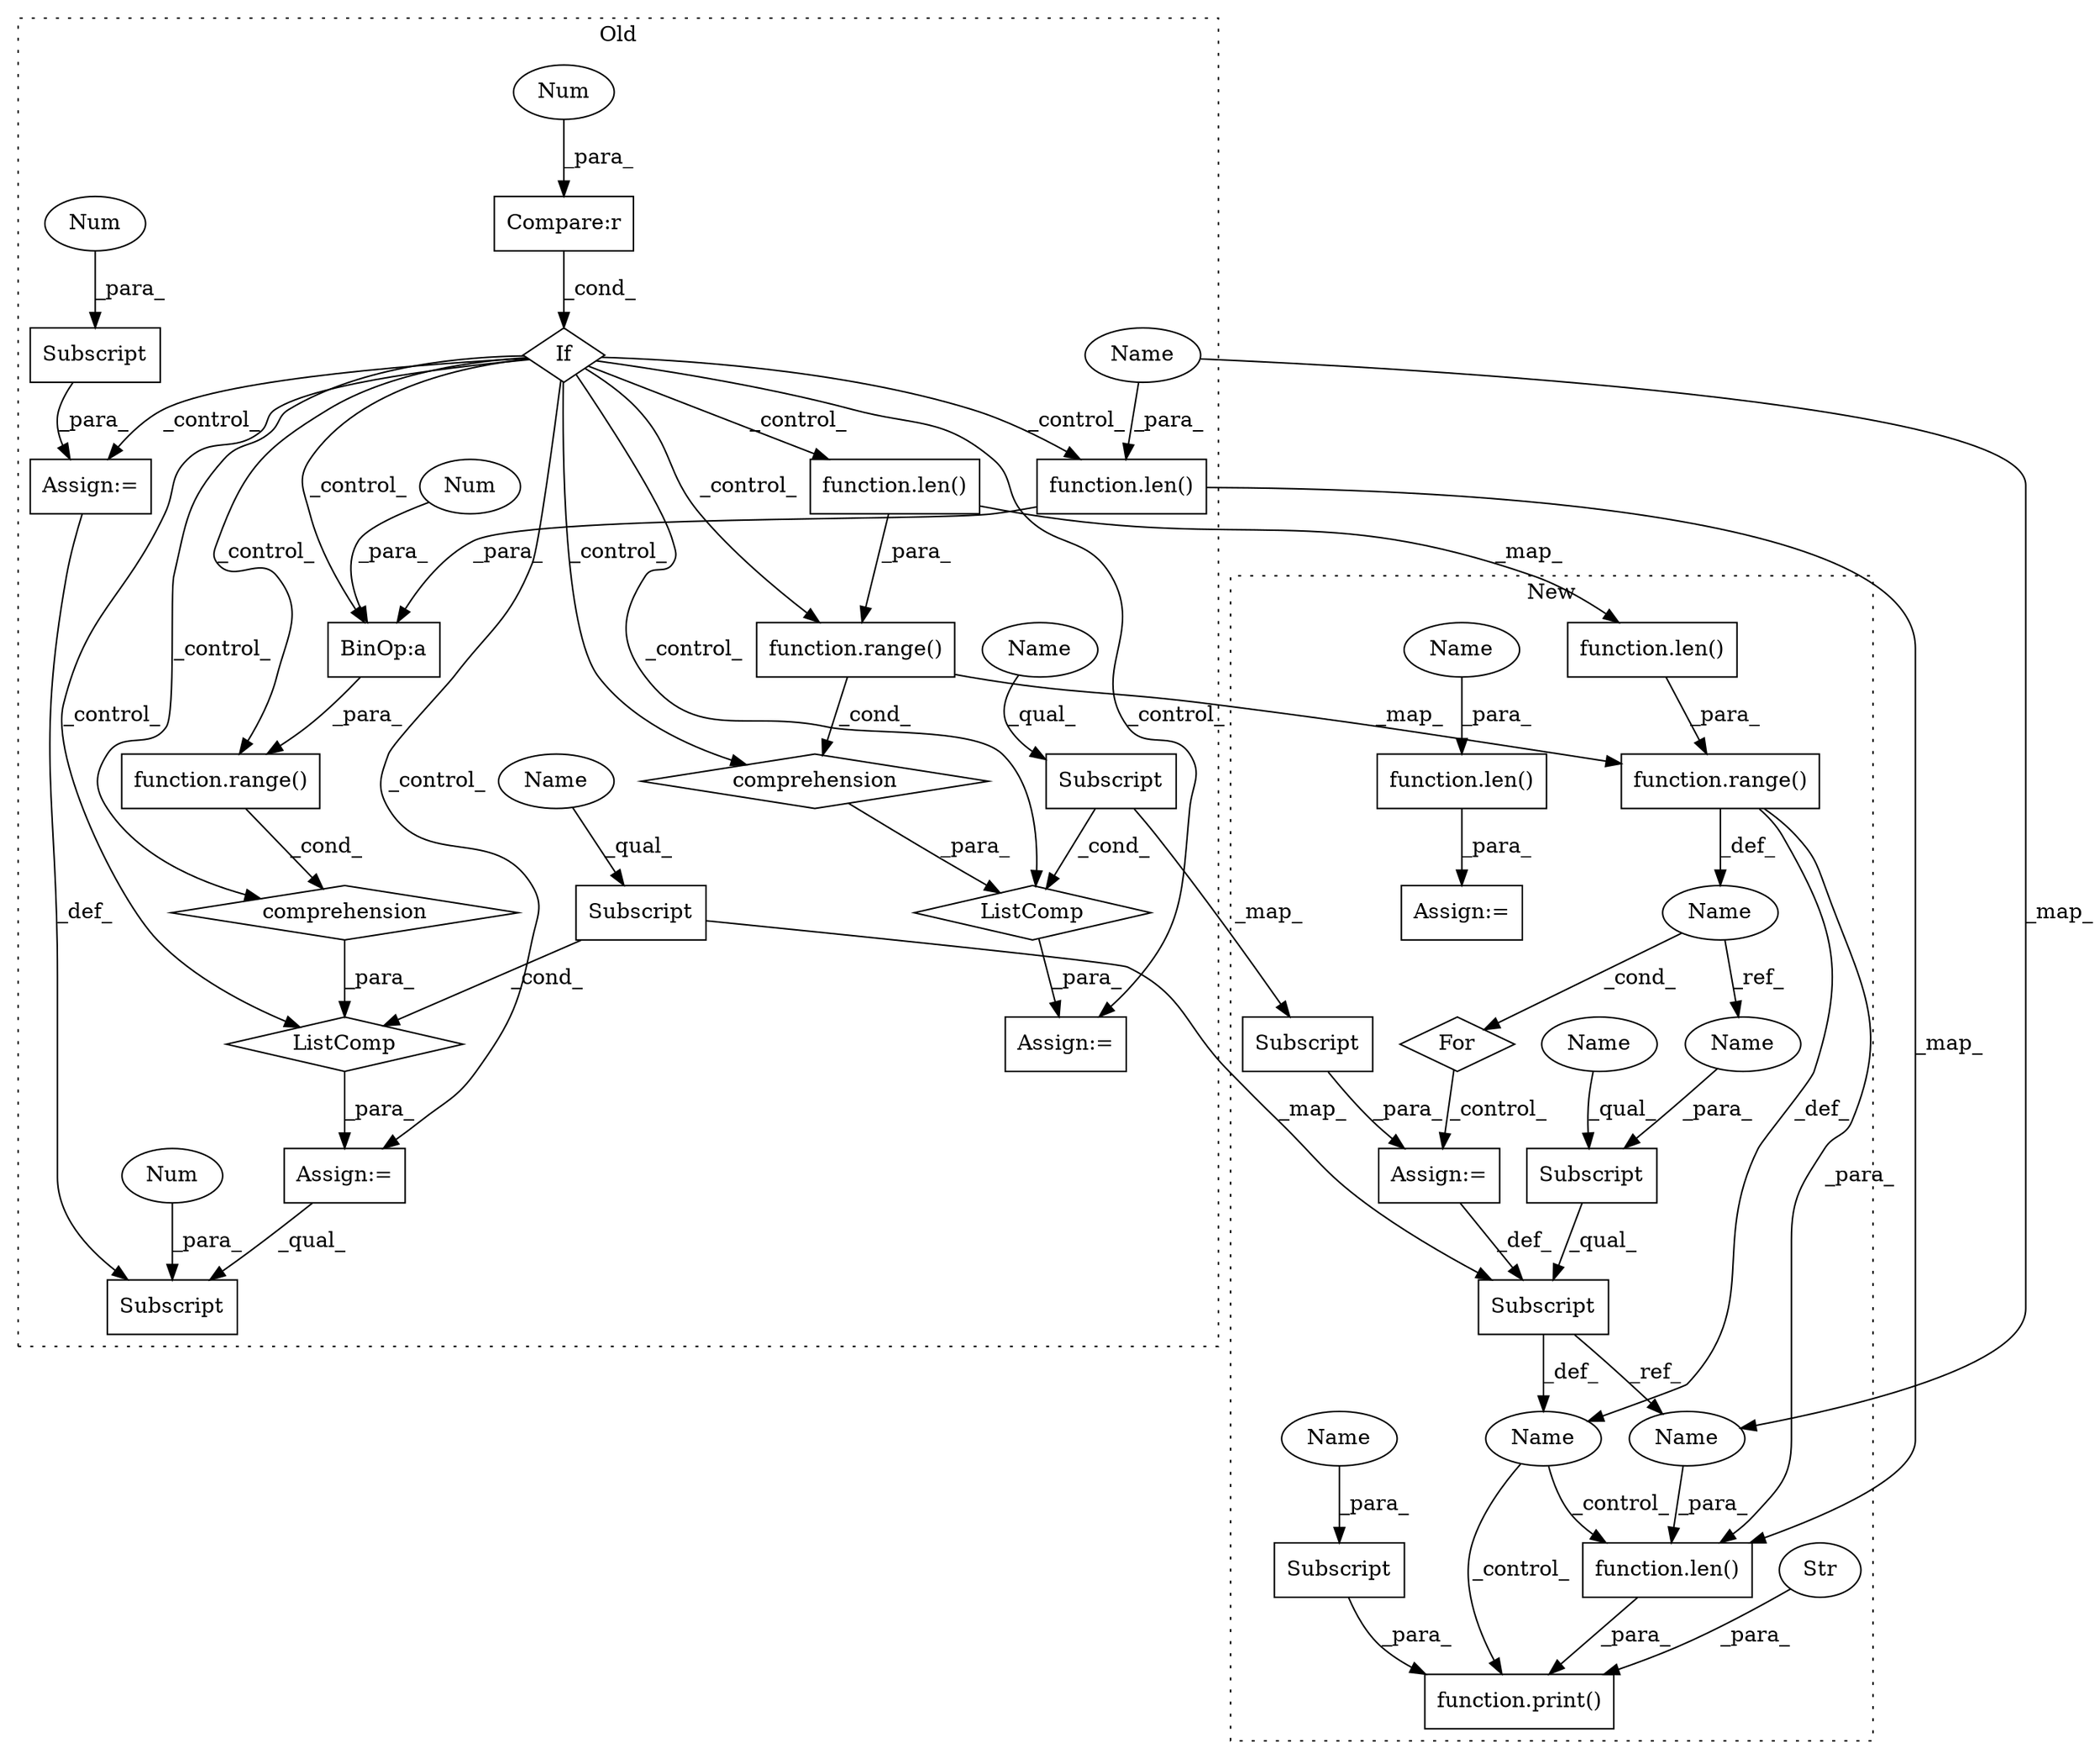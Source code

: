 digraph G {
subgraph cluster0 {
1 [label="ListComp" a="106" s="2216" l="33" shape="diamond"];
3 [label="comprehension" a="45" s="2223" l="3" shape="diamond"];
5 [label="Assign:=" a="68" s="2213" l="3" shape="box"];
6 [label="If" a="96" s="2058" l="3" shape="diamond"];
7 [label="BinOp:a" a="82" s="2134" l="3" shape="box"];
8 [label="Assign:=" a="68" s="2165" l="3" shape="box"];
9 [label="Assign:=" a="68" s="2100" l="3" shape="box"];
10 [label="Num" a="76" s="2137" l="1" shape="ellipse"];
12 [label="Subscript" a="63" s="2217,0" l="5,0" shape="box"];
13 [label="Subscript" a="63" s="2104,0" l="5,0" shape="box"];
15 [label="Compare:r" a="40" s="2061" l="17" shape="box"];
16 [label="Subscript" a="63" s="2168,0" l="6,0" shape="box"];
17 [label="function.len()" a="75" s="2238,2246" l="4,1" shape="box"];
20 [label="Subscript" a="63" s="2157,0" l="8,0" shape="box"];
21 [label="function.range()" a="75" s="2119,2138" l="6,1" shape="box"];
23 [label="function.range()" a="75" s="2232,2247" l="6,1" shape="box"];
27 [label="function.len()" a="75" s="2125,2133" l="4,1" shape="box"];
30 [label="ListComp" a="106" s="2103" l="37" shape="diamond"];
31 [label="Num" a="76" s="2171" l="2" shape="ellipse"];
32 [label="Num" a="76" s="2077" l="1" shape="ellipse"];
33 [label="Num" a="76" s="2162" l="2" shape="ellipse"];
36 [label="comprehension" a="45" s="2110" l="3" shape="diamond"];
40 [label="Name" a="87" s="2129" l="4" shape="ellipse"];
42 [label="Name" a="87" s="2104" l="2" shape="ellipse"];
43 [label="Name" a="87" s="2217" l="2" shape="ellipse"];
label = "Old";
style="dotted";
}
subgraph cluster1 {
2 [label="function.print()" a="75" s="2711,2750" l="6,1" shape="box"];
4 [label="Str" a="66" s="2717" l="5" shape="ellipse"];
11 [label="Subscript" a="63" s="2192,0" l="5,0" shape="box"];
14 [label="Subscript" a="63" s="2179,0" l="10,0" shape="box"];
18 [label="function.len()" a="75" s="2151,2159" l="4,1" shape="box"];
19 [label="Subscript" a="63" s="2179,0" l="7,0" shape="box"];
22 [label="function.range()" a="75" s="2145,2160" l="6,1" shape="box"];
24 [label="Subscript" a="63" s="2746,0" l="4,0" shape="box"];
25 [label="Name" a="87" s="2655" l="3" shape="ellipse"];
26 [label="function.len()" a="75" s="2735,2743" l="4,1" shape="box"];
28 [label="Name" a="87" s="2140" l="1" shape="ellipse"];
29 [label="For" a="107" s="2136,2161" l="4,18" shape="diamond"];
34 [label="Assign:=" a="68" s="2051" l="3" shape="box"];
35 [label="Assign:=" a="68" s="2189" l="3" shape="box"];
37 [label="function.len()" a="75" s="2054,2062" l="4,1" shape="box"];
38 [label="Name" a="87" s="2179" l="4" shape="ellipse"];
39 [label="Name" a="87" s="2058" l="4" shape="ellipse"];
41 [label="Name" a="87" s="2748" l="1" shape="ellipse"];
44 [label="Name" a="87" s="2739" l="4" shape="ellipse"];
45 [label="Name" a="87" s="2184" l="1" shape="ellipse"];
label = "New";
style="dotted";
}
1 -> 5 [label="_para_"];
3 -> 1 [label="_para_"];
4 -> 2 [label="_para_"];
6 -> 8 [label="_control_"];
6 -> 5 [label="_control_"];
6 -> 30 [label="_control_"];
6 -> 1 [label="_control_"];
6 -> 17 [label="_control_"];
6 -> 21 [label="_control_"];
6 -> 23 [label="_control_"];
6 -> 7 [label="_control_"];
6 -> 3 [label="_control_"];
6 -> 9 [label="_control_"];
6 -> 36 [label="_control_"];
6 -> 27 [label="_control_"];
7 -> 21 [label="_para_"];
8 -> 20 [label="_def_"];
9 -> 20 [label="_qual_"];
10 -> 7 [label="_para_"];
11 -> 35 [label="_para_"];
12 -> 11 [label="_map_"];
12 -> 1 [label="_cond_"];
13 -> 14 [label="_map_"];
13 -> 30 [label="_cond_"];
14 -> 44 [label="_ref_"];
14 -> 25 [label="_def_"];
15 -> 6 [label="_cond_"];
16 -> 8 [label="_para_"];
17 -> 18 [label="_map_"];
17 -> 23 [label="_para_"];
18 -> 22 [label="_para_"];
19 -> 14 [label="_qual_"];
21 -> 36 [label="_cond_"];
22 -> 26 [label="_para_"];
22 -> 25 [label="_def_"];
22 -> 28 [label="_def_"];
23 -> 3 [label="_cond_"];
23 -> 22 [label="_map_"];
24 -> 2 [label="_para_"];
25 -> 26 [label="_control_"];
25 -> 2 [label="_control_"];
26 -> 2 [label="_para_"];
27 -> 7 [label="_para_"];
27 -> 26 [label="_map_"];
28 -> 29 [label="_cond_"];
28 -> 45 [label="_ref_"];
29 -> 35 [label="_control_"];
30 -> 9 [label="_para_"];
31 -> 16 [label="_para_"];
32 -> 15 [label="_para_"];
33 -> 20 [label="_para_"];
35 -> 14 [label="_def_"];
36 -> 30 [label="_para_"];
37 -> 34 [label="_para_"];
38 -> 19 [label="_qual_"];
39 -> 37 [label="_para_"];
40 -> 27 [label="_para_"];
40 -> 44 [label="_map_"];
41 -> 24 [label="_para_"];
42 -> 13 [label="_qual_"];
43 -> 12 [label="_qual_"];
44 -> 26 [label="_para_"];
45 -> 19 [label="_para_"];
}